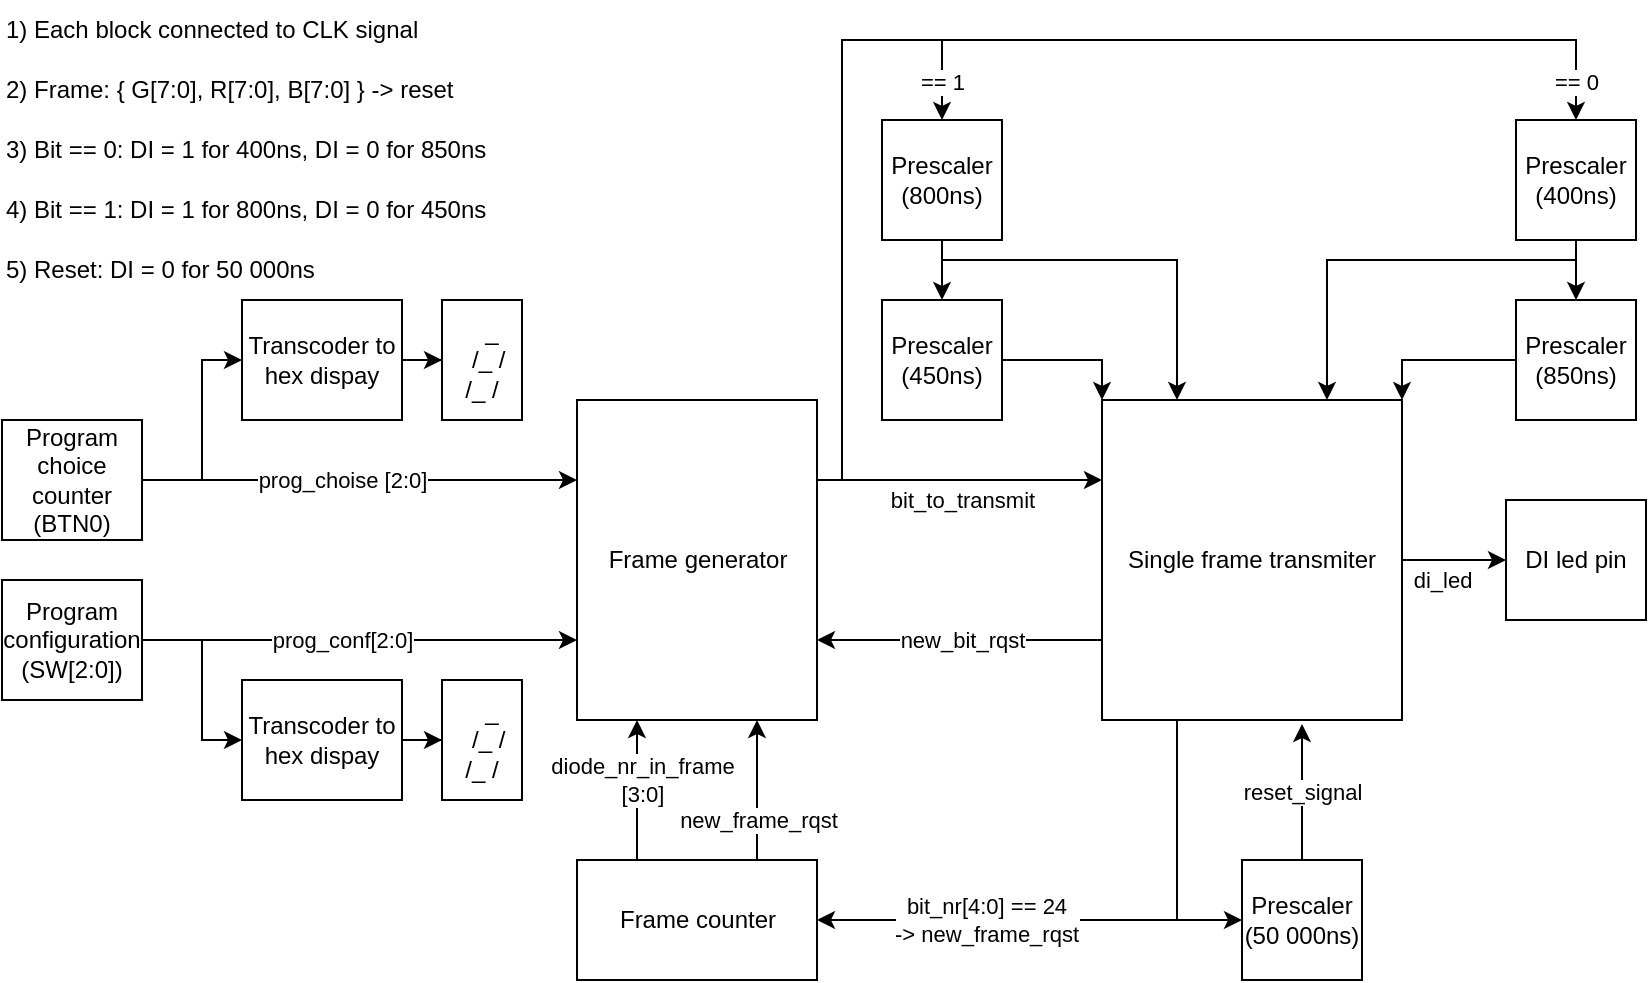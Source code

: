 <mxfile version="21.3.8" type="github">
  <diagram id="C5RBs43oDa-KdzZeNtuy" name="Page-1">
    <mxGraphModel dx="1009" dy="542" grid="1" gridSize="10" guides="1" tooltips="1" connect="1" arrows="1" fold="1" page="1" pageScale="1" pageWidth="827" pageHeight="1169" math="0" shadow="0">
      <root>
        <mxCell id="WIyWlLk6GJQsqaUBKTNV-0" />
        <mxCell id="WIyWlLk6GJQsqaUBKTNV-1" parent="WIyWlLk6GJQsqaUBKTNV-0" />
        <mxCell id="ReCScM4sRMLZIFWJEKZz-17" value="prog_choise [2:0]" style="edgeStyle=orthogonalEdgeStyle;rounded=0;orthogonalLoop=1;jettySize=auto;html=1;entryX=0;entryY=0.25;entryDx=0;entryDy=0;" parent="WIyWlLk6GJQsqaUBKTNV-1" source="ReCScM4sRMLZIFWJEKZz-0" target="ReCScM4sRMLZIFWJEKZz-15" edge="1">
          <mxGeometry x="-0.081" relative="1" as="geometry">
            <Array as="points">
              <mxPoint x="140" y="240" />
              <mxPoint x="140" y="240" />
            </Array>
            <mxPoint as="offset" />
          </mxGeometry>
        </mxCell>
        <mxCell id="ReCScM4sRMLZIFWJEKZz-23" style="edgeStyle=orthogonalEdgeStyle;rounded=0;orthogonalLoop=1;jettySize=auto;html=1;entryX=0;entryY=0.5;entryDx=0;entryDy=0;" parent="WIyWlLk6GJQsqaUBKTNV-1" source="ReCScM4sRMLZIFWJEKZz-0" target="ReCScM4sRMLZIFWJEKZz-3" edge="1">
          <mxGeometry relative="1" as="geometry">
            <Array as="points">
              <mxPoint x="100" y="240" />
              <mxPoint x="100" y="180" />
            </Array>
          </mxGeometry>
        </mxCell>
        <mxCell id="ReCScM4sRMLZIFWJEKZz-0" value="Program choice&lt;br&gt;counter&lt;br&gt;(BTN0)" style="rounded=0;whiteSpace=wrap;html=1;" parent="WIyWlLk6GJQsqaUBKTNV-1" vertex="1">
          <mxGeometry y="210" width="70" height="60" as="geometry" />
        </mxCell>
        <mxCell id="ReCScM4sRMLZIFWJEKZz-16" value="prog_conf[2:0]" style="edgeStyle=orthogonalEdgeStyle;rounded=0;orthogonalLoop=1;jettySize=auto;html=1;entryX=0;entryY=0.75;entryDx=0;entryDy=0;" parent="WIyWlLk6GJQsqaUBKTNV-1" source="ReCScM4sRMLZIFWJEKZz-1" target="ReCScM4sRMLZIFWJEKZz-15" edge="1">
          <mxGeometry x="-0.081" relative="1" as="geometry">
            <Array as="points">
              <mxPoint x="90" y="320" />
              <mxPoint x="90" y="320" />
            </Array>
            <mxPoint as="offset" />
          </mxGeometry>
        </mxCell>
        <mxCell id="ReCScM4sRMLZIFWJEKZz-24" style="edgeStyle=orthogonalEdgeStyle;rounded=0;orthogonalLoop=1;jettySize=auto;html=1;entryX=0;entryY=0.5;entryDx=0;entryDy=0;" parent="WIyWlLk6GJQsqaUBKTNV-1" source="ReCScM4sRMLZIFWJEKZz-1" target="ReCScM4sRMLZIFWJEKZz-9" edge="1">
          <mxGeometry relative="1" as="geometry">
            <Array as="points">
              <mxPoint x="100" y="320" />
              <mxPoint x="100" y="370" />
            </Array>
          </mxGeometry>
        </mxCell>
        <mxCell id="ReCScM4sRMLZIFWJEKZz-1" value="Program configuration&lt;br&gt;(SW[2:0])" style="rounded=0;whiteSpace=wrap;html=1;" parent="WIyWlLk6GJQsqaUBKTNV-1" vertex="1">
          <mxGeometry y="290" width="70" height="60" as="geometry" />
        </mxCell>
        <mxCell id="ReCScM4sRMLZIFWJEKZz-7" style="edgeStyle=orthogonalEdgeStyle;rounded=0;orthogonalLoop=1;jettySize=auto;html=1;" parent="WIyWlLk6GJQsqaUBKTNV-1" source="ReCScM4sRMLZIFWJEKZz-3" target="ReCScM4sRMLZIFWJEKZz-4" edge="1">
          <mxGeometry relative="1" as="geometry" />
        </mxCell>
        <mxCell id="ReCScM4sRMLZIFWJEKZz-3" value="Transcoder to hex dispay" style="rounded=0;whiteSpace=wrap;html=1;" parent="WIyWlLk6GJQsqaUBKTNV-1" vertex="1">
          <mxGeometry x="120" y="150" width="80" height="60" as="geometry" />
        </mxCell>
        <mxCell id="ReCScM4sRMLZIFWJEKZz-4" value="&amp;nbsp; &amp;nbsp; &amp;nbsp;_&amp;nbsp;&amp;nbsp;&lt;br&gt;&amp;nbsp; /_ /&lt;br&gt;/_ /" style="rounded=0;whiteSpace=wrap;html=1;" parent="WIyWlLk6GJQsqaUBKTNV-1" vertex="1">
          <mxGeometry x="220" y="150" width="40" height="60" as="geometry" />
        </mxCell>
        <mxCell id="ReCScM4sRMLZIFWJEKZz-8" style="edgeStyle=orthogonalEdgeStyle;rounded=0;orthogonalLoop=1;jettySize=auto;html=1;" parent="WIyWlLk6GJQsqaUBKTNV-1" source="ReCScM4sRMLZIFWJEKZz-9" target="ReCScM4sRMLZIFWJEKZz-10" edge="1">
          <mxGeometry relative="1" as="geometry" />
        </mxCell>
        <mxCell id="ReCScM4sRMLZIFWJEKZz-9" value="Transcoder to hex dispay" style="rounded=0;whiteSpace=wrap;html=1;" parent="WIyWlLk6GJQsqaUBKTNV-1" vertex="1">
          <mxGeometry x="120" y="340" width="80" height="60" as="geometry" />
        </mxCell>
        <mxCell id="ReCScM4sRMLZIFWJEKZz-10" value="&amp;nbsp; &amp;nbsp; &amp;nbsp;_&amp;nbsp;&amp;nbsp;&lt;br&gt;&amp;nbsp; /_ /&lt;br&gt;/_ /" style="rounded=0;whiteSpace=wrap;html=1;" parent="WIyWlLk6GJQsqaUBKTNV-1" vertex="1">
          <mxGeometry x="220" y="340" width="40" height="60" as="geometry" />
        </mxCell>
        <mxCell id="ReCScM4sRMLZIFWJEKZz-19" value="bit_to_transmit" style="edgeStyle=orthogonalEdgeStyle;rounded=0;orthogonalLoop=1;jettySize=auto;html=1;exitX=1;exitY=0.25;exitDx=0;exitDy=0;entryX=0;entryY=0.25;entryDx=0;entryDy=0;" parent="WIyWlLk6GJQsqaUBKTNV-1" source="ReCScM4sRMLZIFWJEKZz-15" target="ReCScM4sRMLZIFWJEKZz-18" edge="1">
          <mxGeometry x="0.018" y="-10" relative="1" as="geometry">
            <mxPoint as="offset" />
          </mxGeometry>
        </mxCell>
        <mxCell id="ReCScM4sRMLZIFWJEKZz-75" value="== 1" style="edgeStyle=orthogonalEdgeStyle;rounded=0;orthogonalLoop=1;jettySize=auto;html=1;exitX=1;exitY=0.25;exitDx=0;exitDy=0;entryX=0.5;entryY=0;entryDx=0;entryDy=0;" parent="WIyWlLk6GJQsqaUBKTNV-1" source="ReCScM4sRMLZIFWJEKZz-15" target="ReCScM4sRMLZIFWJEKZz-46" edge="1">
          <mxGeometry x="0.883" relative="1" as="geometry">
            <Array as="points">
              <mxPoint x="420" y="240" />
              <mxPoint x="420" y="20" />
              <mxPoint x="470" y="20" />
            </Array>
            <mxPoint as="offset" />
          </mxGeometry>
        </mxCell>
        <mxCell id="ReCScM4sRMLZIFWJEKZz-76" value="== 0" style="edgeStyle=orthogonalEdgeStyle;rounded=0;orthogonalLoop=1;jettySize=auto;html=1;exitX=1;exitY=0.25;exitDx=0;exitDy=0;entryX=0.5;entryY=0;entryDx=0;entryDy=0;" parent="WIyWlLk6GJQsqaUBKTNV-1" source="ReCScM4sRMLZIFWJEKZz-15" target="ReCScM4sRMLZIFWJEKZz-44" edge="1">
          <mxGeometry x="0.939" relative="1" as="geometry">
            <Array as="points">
              <mxPoint x="420" y="240" />
              <mxPoint x="420" y="20" />
              <mxPoint x="787" y="20" />
            </Array>
            <mxPoint as="offset" />
          </mxGeometry>
        </mxCell>
        <mxCell id="ReCScM4sRMLZIFWJEKZz-15" value="Frame generator" style="rounded=0;whiteSpace=wrap;html=1;" parent="WIyWlLk6GJQsqaUBKTNV-1" vertex="1">
          <mxGeometry x="287.5" y="200" width="120" height="160" as="geometry" />
        </mxCell>
        <mxCell id="ReCScM4sRMLZIFWJEKZz-20" value="new_bit_rqst" style="edgeStyle=orthogonalEdgeStyle;rounded=0;orthogonalLoop=1;jettySize=auto;html=1;exitX=0;exitY=0.75;exitDx=0;exitDy=0;entryX=1;entryY=0.75;entryDx=0;entryDy=0;" parent="WIyWlLk6GJQsqaUBKTNV-1" source="ReCScM4sRMLZIFWJEKZz-18" target="ReCScM4sRMLZIFWJEKZz-15" edge="1">
          <mxGeometry x="-0.015" relative="1" as="geometry">
            <mxPoint as="offset" />
          </mxGeometry>
        </mxCell>
        <mxCell id="ReCScM4sRMLZIFWJEKZz-28" value="bit_nr[4:0] == 24&lt;br&gt;-&amp;gt; new_frame_rqst" style="edgeStyle=orthogonalEdgeStyle;rounded=0;orthogonalLoop=1;jettySize=auto;html=1;exitX=0.25;exitY=1;exitDx=0;exitDy=0;entryX=1;entryY=0.5;entryDx=0;entryDy=0;" parent="WIyWlLk6GJQsqaUBKTNV-1" source="ReCScM4sRMLZIFWJEKZz-18" target="ReCScM4sRMLZIFWJEKZz-25" edge="1">
          <mxGeometry x="0.396" relative="1" as="geometry">
            <mxPoint as="offset" />
          </mxGeometry>
        </mxCell>
        <mxCell id="ReCScM4sRMLZIFWJEKZz-36" style="edgeStyle=orthogonalEdgeStyle;rounded=0;orthogonalLoop=1;jettySize=auto;html=1;exitX=0.25;exitY=1;exitDx=0;exitDy=0;entryX=0;entryY=0.5;entryDx=0;entryDy=0;" parent="WIyWlLk6GJQsqaUBKTNV-1" source="ReCScM4sRMLZIFWJEKZz-18" target="ReCScM4sRMLZIFWJEKZz-29" edge="1">
          <mxGeometry relative="1" as="geometry" />
        </mxCell>
        <mxCell id="ReCScM4sRMLZIFWJEKZz-43" value="di_led" style="edgeStyle=orthogonalEdgeStyle;rounded=0;orthogonalLoop=1;jettySize=auto;html=1;exitX=1;exitY=0.5;exitDx=0;exitDy=0;entryX=0;entryY=0.5;entryDx=0;entryDy=0;" parent="WIyWlLk6GJQsqaUBKTNV-1" source="ReCScM4sRMLZIFWJEKZz-18" target="ReCScM4sRMLZIFWJEKZz-42" edge="1">
          <mxGeometry x="-0.231" y="-10" relative="1" as="geometry">
            <mxPoint as="offset" />
          </mxGeometry>
        </mxCell>
        <mxCell id="ReCScM4sRMLZIFWJEKZz-18" value="Single frame transmiter" style="rounded=0;whiteSpace=wrap;html=1;" parent="WIyWlLk6GJQsqaUBKTNV-1" vertex="1">
          <mxGeometry x="550" y="200" width="150" height="160" as="geometry" />
        </mxCell>
        <mxCell id="ReCScM4sRMLZIFWJEKZz-26" value="diode_nr_in_frame&lt;br&gt;[3:0]" style="edgeStyle=orthogonalEdgeStyle;rounded=0;orthogonalLoop=1;jettySize=auto;html=1;exitX=0.25;exitY=0;exitDx=0;exitDy=0;entryX=0.25;entryY=1;entryDx=0;entryDy=0;" parent="WIyWlLk6GJQsqaUBKTNV-1" source="ReCScM4sRMLZIFWJEKZz-25" target="ReCScM4sRMLZIFWJEKZz-15" edge="1">
          <mxGeometry x="0.143" y="-2" relative="1" as="geometry">
            <mxPoint as="offset" />
          </mxGeometry>
        </mxCell>
        <mxCell id="ReCScM4sRMLZIFWJEKZz-27" value="new_frame_rqst" style="edgeStyle=orthogonalEdgeStyle;rounded=0;orthogonalLoop=1;jettySize=auto;html=1;exitX=0.75;exitY=0;exitDx=0;exitDy=0;entryX=0.75;entryY=1;entryDx=0;entryDy=0;" parent="WIyWlLk6GJQsqaUBKTNV-1" source="ReCScM4sRMLZIFWJEKZz-25" target="ReCScM4sRMLZIFWJEKZz-15" edge="1">
          <mxGeometry x="-0.429" relative="1" as="geometry">
            <mxPoint as="offset" />
          </mxGeometry>
        </mxCell>
        <mxCell id="ReCScM4sRMLZIFWJEKZz-25" value="Frame counter" style="rounded=0;whiteSpace=wrap;html=1;" parent="WIyWlLk6GJQsqaUBKTNV-1" vertex="1">
          <mxGeometry x="287.5" y="430" width="120" height="60" as="geometry" />
        </mxCell>
        <mxCell id="ReCScM4sRMLZIFWJEKZz-34" style="edgeStyle=orthogonalEdgeStyle;rounded=0;orthogonalLoop=1;jettySize=auto;html=1;exitX=0;exitY=0.5;exitDx=0;exitDy=0;entryX=0;entryY=0.5;entryDx=0;entryDy=0;" parent="WIyWlLk6GJQsqaUBKTNV-1" source="ReCScM4sRMLZIFWJEKZz-29" target="ReCScM4sRMLZIFWJEKZz-29" edge="1">
          <mxGeometry relative="1" as="geometry" />
        </mxCell>
        <mxCell id="ReCScM4sRMLZIFWJEKZz-37" value="reset_signal" style="edgeStyle=orthogonalEdgeStyle;rounded=0;orthogonalLoop=1;jettySize=auto;html=1;" parent="WIyWlLk6GJQsqaUBKTNV-1" source="ReCScM4sRMLZIFWJEKZz-29" edge="1">
          <mxGeometry relative="1" as="geometry">
            <mxPoint x="650" y="362" as="targetPoint" />
          </mxGeometry>
        </mxCell>
        <mxCell id="ReCScM4sRMLZIFWJEKZz-29" value="Prescaler&lt;br&gt;(50 000ns)" style="rounded=0;whiteSpace=wrap;html=1;" parent="WIyWlLk6GJQsqaUBKTNV-1" vertex="1">
          <mxGeometry x="620" y="430" width="60" height="60" as="geometry" />
        </mxCell>
        <mxCell id="ReCScM4sRMLZIFWJEKZz-38" value="2) Frame: { G[7:0], R[7:0], B[7:0] } -&amp;gt; reset" style="text;html=1;align=left;verticalAlign=middle;resizable=0;points=[];autosize=1;strokeColor=none;fillColor=none;" parent="WIyWlLk6GJQsqaUBKTNV-1" vertex="1">
          <mxGeometry y="30" width="250" height="30" as="geometry" />
        </mxCell>
        <mxCell id="ReCScM4sRMLZIFWJEKZz-39" value="3) Bit == 0: DI = 1 for 400ns, DI = 0 for 850ns" style="text;html=1;align=left;verticalAlign=middle;resizable=0;points=[];autosize=1;strokeColor=none;fillColor=none;" parent="WIyWlLk6GJQsqaUBKTNV-1" vertex="1">
          <mxGeometry y="60" width="260" height="30" as="geometry" />
        </mxCell>
        <mxCell id="ReCScM4sRMLZIFWJEKZz-40" value="4) Bit == 1: DI = 1 for 800ns, DI = 0 for 450ns" style="text;html=1;align=left;verticalAlign=middle;resizable=0;points=[];autosize=1;strokeColor=none;fillColor=none;" parent="WIyWlLk6GJQsqaUBKTNV-1" vertex="1">
          <mxGeometry y="90" width="260" height="30" as="geometry" />
        </mxCell>
        <mxCell id="ReCScM4sRMLZIFWJEKZz-41" value="5) Reset: DI = 0 for 50 000ns" style="text;html=1;align=left;verticalAlign=middle;resizable=0;points=[];autosize=1;strokeColor=none;fillColor=none;" parent="WIyWlLk6GJQsqaUBKTNV-1" vertex="1">
          <mxGeometry y="120" width="180" height="30" as="geometry" />
        </mxCell>
        <mxCell id="ReCScM4sRMLZIFWJEKZz-42" value="DI led pin" style="rounded=0;whiteSpace=wrap;html=1;" parent="WIyWlLk6GJQsqaUBKTNV-1" vertex="1">
          <mxGeometry x="752" y="250" width="70" height="60" as="geometry" />
        </mxCell>
        <mxCell id="ReCScM4sRMLZIFWJEKZz-71" style="edgeStyle=orthogonalEdgeStyle;rounded=0;orthogonalLoop=1;jettySize=auto;html=1;entryX=0.5;entryY=0;entryDx=0;entryDy=0;" parent="WIyWlLk6GJQsqaUBKTNV-1" source="ReCScM4sRMLZIFWJEKZz-44" target="ReCScM4sRMLZIFWJEKZz-45" edge="1">
          <mxGeometry relative="1" as="geometry" />
        </mxCell>
        <mxCell id="ReCScM4sRMLZIFWJEKZz-73" style="edgeStyle=orthogonalEdgeStyle;rounded=0;orthogonalLoop=1;jettySize=auto;html=1;exitX=0.5;exitY=1;exitDx=0;exitDy=0;entryX=0.75;entryY=0;entryDx=0;entryDy=0;" parent="WIyWlLk6GJQsqaUBKTNV-1" source="ReCScM4sRMLZIFWJEKZz-44" target="ReCScM4sRMLZIFWJEKZz-18" edge="1">
          <mxGeometry relative="1" as="geometry">
            <Array as="points">
              <mxPoint x="787" y="130" />
              <mxPoint x="663" y="130" />
            </Array>
          </mxGeometry>
        </mxCell>
        <mxCell id="ReCScM4sRMLZIFWJEKZz-44" value="Prescaler&lt;br&gt;(400ns)" style="rounded=0;whiteSpace=wrap;html=1;" parent="WIyWlLk6GJQsqaUBKTNV-1" vertex="1">
          <mxGeometry x="757" y="60" width="60" height="60" as="geometry" />
        </mxCell>
        <mxCell id="ReCScM4sRMLZIFWJEKZz-69" style="edgeStyle=orthogonalEdgeStyle;rounded=0;orthogonalLoop=1;jettySize=auto;html=1;entryX=1;entryY=0;entryDx=0;entryDy=0;" parent="WIyWlLk6GJQsqaUBKTNV-1" source="ReCScM4sRMLZIFWJEKZz-45" target="ReCScM4sRMLZIFWJEKZz-18" edge="1">
          <mxGeometry relative="1" as="geometry" />
        </mxCell>
        <mxCell id="ReCScM4sRMLZIFWJEKZz-45" value="Prescaler&lt;br&gt;(850ns)" style="rounded=0;whiteSpace=wrap;html=1;" parent="WIyWlLk6GJQsqaUBKTNV-1" vertex="1">
          <mxGeometry x="757" y="150" width="60" height="60" as="geometry" />
        </mxCell>
        <mxCell id="ReCScM4sRMLZIFWJEKZz-70" style="edgeStyle=orthogonalEdgeStyle;rounded=0;orthogonalLoop=1;jettySize=auto;html=1;entryX=0.5;entryY=0;entryDx=0;entryDy=0;" parent="WIyWlLk6GJQsqaUBKTNV-1" source="ReCScM4sRMLZIFWJEKZz-46" target="ReCScM4sRMLZIFWJEKZz-47" edge="1">
          <mxGeometry relative="1" as="geometry" />
        </mxCell>
        <mxCell id="ReCScM4sRMLZIFWJEKZz-72" style="edgeStyle=orthogonalEdgeStyle;rounded=0;orthogonalLoop=1;jettySize=auto;html=1;exitX=0.5;exitY=1;exitDx=0;exitDy=0;entryX=0.25;entryY=0;entryDx=0;entryDy=0;" parent="WIyWlLk6GJQsqaUBKTNV-1" source="ReCScM4sRMLZIFWJEKZz-46" target="ReCScM4sRMLZIFWJEKZz-18" edge="1">
          <mxGeometry relative="1" as="geometry">
            <Array as="points">
              <mxPoint x="470" y="130" />
              <mxPoint x="587" y="130" />
            </Array>
          </mxGeometry>
        </mxCell>
        <mxCell id="ReCScM4sRMLZIFWJEKZz-46" value="Prescaler&lt;br&gt;(800ns)" style="rounded=0;whiteSpace=wrap;html=1;" parent="WIyWlLk6GJQsqaUBKTNV-1" vertex="1">
          <mxGeometry x="440" y="60" width="60" height="60" as="geometry" />
        </mxCell>
        <mxCell id="ReCScM4sRMLZIFWJEKZz-62" style="edgeStyle=orthogonalEdgeStyle;rounded=0;orthogonalLoop=1;jettySize=auto;html=1;entryX=0;entryY=0;entryDx=0;entryDy=0;" parent="WIyWlLk6GJQsqaUBKTNV-1" source="ReCScM4sRMLZIFWJEKZz-47" target="ReCScM4sRMLZIFWJEKZz-18" edge="1">
          <mxGeometry relative="1" as="geometry" />
        </mxCell>
        <mxCell id="ReCScM4sRMLZIFWJEKZz-47" value="Prescaler&lt;br&gt;(450ns)" style="rounded=0;whiteSpace=wrap;html=1;" parent="WIyWlLk6GJQsqaUBKTNV-1" vertex="1">
          <mxGeometry x="440" y="150" width="60" height="60" as="geometry" />
        </mxCell>
        <mxCell id="Wm1BEDs0xYY4NqCO6771-0" value="1) Each block connected to CLK signal" style="text;html=1;align=left;verticalAlign=middle;resizable=0;points=[];autosize=1;strokeColor=none;fillColor=none;" parent="WIyWlLk6GJQsqaUBKTNV-1" vertex="1">
          <mxGeometry width="230" height="30" as="geometry" />
        </mxCell>
      </root>
    </mxGraphModel>
  </diagram>
</mxfile>
